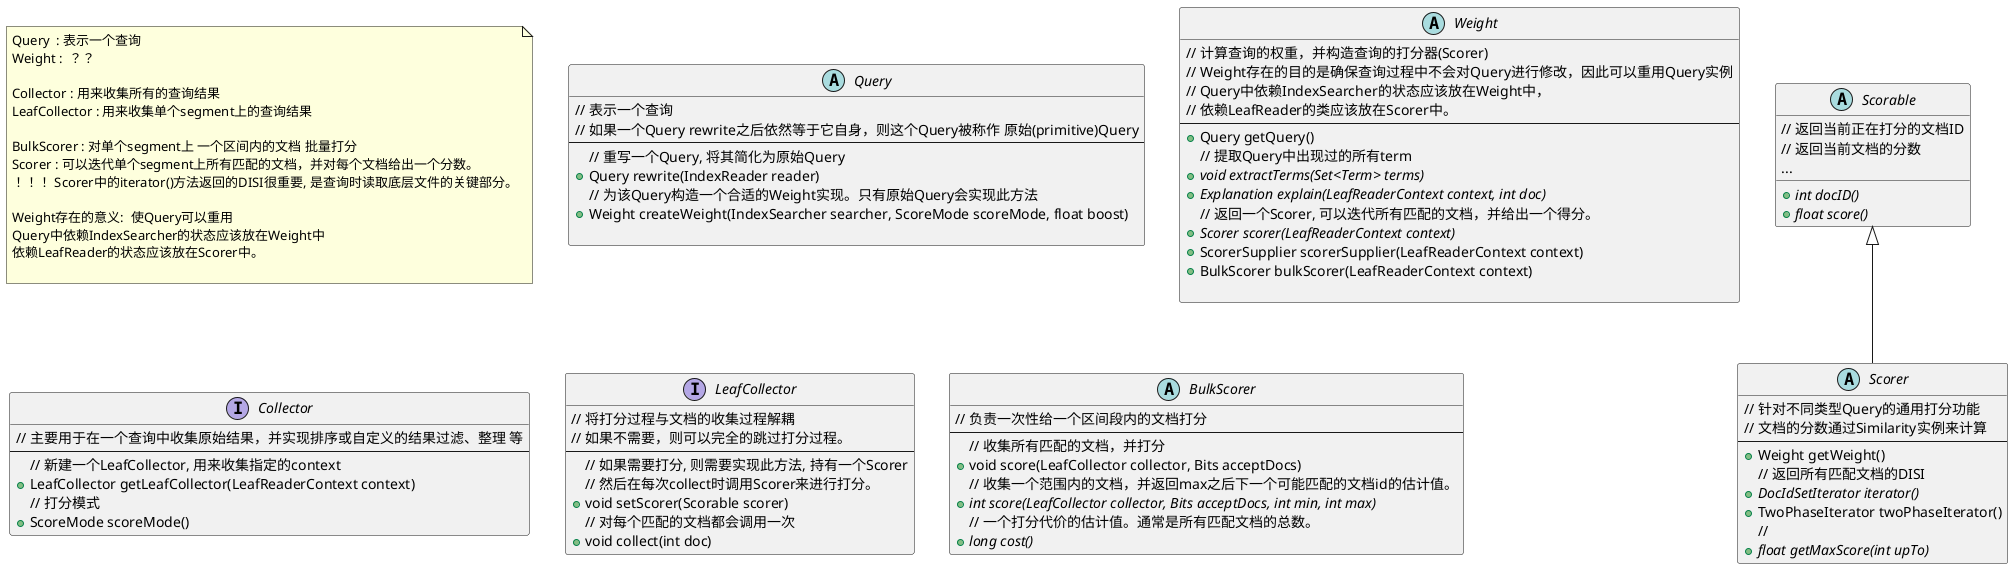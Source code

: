 @startuml
note as N1
Query  : 表示一个查询
Weight :  ？？

Collector : 用来收集所有的查询结果
LeafCollector : 用来收集单个segment上的查询结果

BulkScorer : 对单个segment上 一个区间内的文档 批量打分
Scorer : 可以迭代单个segment上所有匹配的文档，并对每个文档给出一个分数。
！！！ Scorer中的iterator()方法返回的DISI很重要, 是查询时读取底层文件的关键部分。

Weight存在的意义:  使Query可以重用
Query中依赖IndexSearcher的状态应该放在Weight中
依赖LeafReader的状态应该放在Scorer中。

end note

abstract class Query{
    // 表示一个查询
    // 如果一个Query rewrite之后依然等于它自身，则这个Query被称作 原始(primitive)Query
    ---
    // 重写一个Query, 将其简化为原始Query
    +Query rewrite(IndexReader reader)
    // 为该Query构造一个合适的Weight实现。只有原始Query会实现此方法
    +Weight createWeight(IndexSearcher searcher, ScoreMode scoreMode, float boost)

}


abstract class Weight{
    // 计算查询的权重，并构造查询的打分器(Scorer)
    // Weight存在的目的是确保查询过程中不会对Query进行修改，因此可以重用Query实例
    // Query中依赖IndexSearcher的状态应该放在Weight中，
    // 依赖LeafReader的类应该放在Scorer中。
    ---
    + Query getQuery()
    // 提取Query中出现过的所有term
    + {abstract} void extractTerms(Set<Term> terms)
    + {abstract} Explanation explain(LeafReaderContext context, int doc)
    // 返回一个Scorer, 可以迭代所有匹配的文档，并给出一个得分。
    + {abstract} Scorer scorer(LeafReaderContext context)
    +ScorerSupplier scorerSupplier(LeafReaderContext context)
    +BulkScorer bulkScorer(LeafReaderContext context)

}

abstract class Scorable{
    // 返回当前正在打分的文档ID
    +{abstract} int docID()
    // 返回当前文档的分数
    +{abstract} float score()
    ...
}

abstract class Scorer extends Scorable{
    // 针对不同类型Query的通用打分功能
    // 文档的分数通过Similarity实例来计算
    ---
    +Weight getWeight()
    // 返回所有匹配文档的DISI
    +{abstract} DocIdSetIterator iterator()
    +TwoPhaseIterator twoPhaseIterator()
    //
    +{abstract} float getMaxScore(int upTo)
}

interface Collector{
    // 主要用于在一个查询中收集原始结果，并实现排序或自定义的结果过滤、整理 等
    ---
    // 新建一个LeafCollector, 用来收集指定的context
    +LeafCollector getLeafCollector(LeafReaderContext context)
    // 打分模式
    +ScoreMode scoreMode()
}

interface LeafCollector{
    // 将打分过程与文档的收集过程解耦
    // 如果不需要，则可以完全的跳过打分过程。
    ---
    // 如果需要打分, 则需要实现此方法, 持有一个Scorer
    // 然后在每次collect时调用Scorer来进行打分。
    +void setScorer(Scorable scorer)
    // 对每个匹配的文档都会调用一次
    +void collect(int doc)
}

abstract class BulkScorer{
    // 负责一次性给一个区间段内的文档打分
    ---
    // 收集所有匹配的文档，并打分
    +void score(LeafCollector collector, Bits acceptDocs)
    // 收集一个范围内的文档，并返回max之后下一个可能匹配的文档id的估计值。
    +{abstract} int score(LeafCollector collector, Bits acceptDocs, int min, int max)
    // 一个打分代价的估计值。通常是所有匹配文档的总数。
    +{abstract} long cost()
}
@enduml